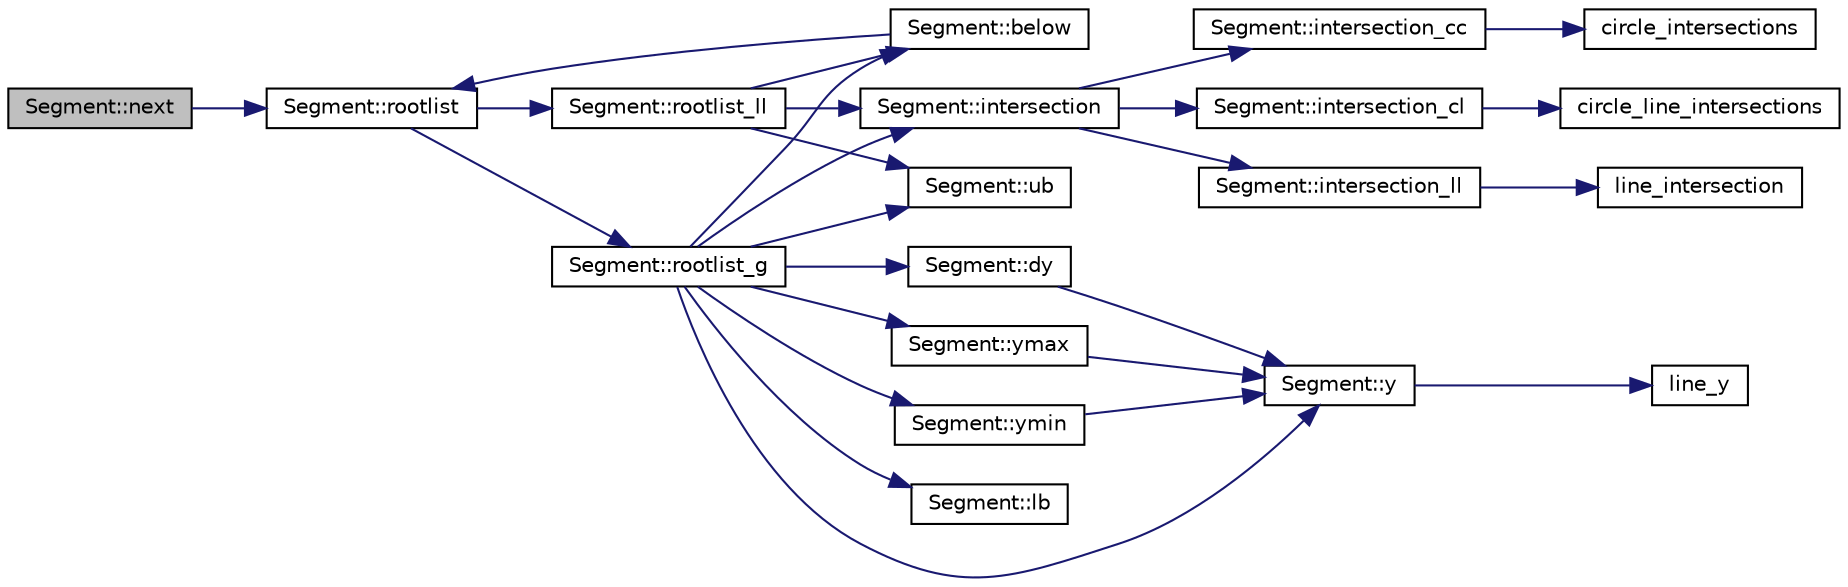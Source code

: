 digraph "Segment::next"
{
 // LATEX_PDF_SIZE
  edge [fontname="Helvetica",fontsize="10",labelfontname="Helvetica",labelfontsize="10"];
  node [fontname="Helvetica",fontsize="10",shape=record];
  rankdir="LR";
  Node1 [label="Segment::next",height=0.2,width=0.4,color="black", fillcolor="grey75", style="filled", fontcolor="black",tooltip=" "];
  Node1 -> Node2 [color="midnightblue",fontsize="10",style="solid",fontname="Helvetica"];
  Node2 [label="Segment::rootlist",height=0.2,width=0.4,color="black", fillcolor="white", style="filled",URL="$dd/dd2/class_segment.html#aec86a160c8dc91878669b37247af69c3",tooltip=" "];
  Node2 -> Node3 [color="midnightblue",fontsize="10",style="solid",fontname="Helvetica"];
  Node3 [label="Segment::rootlist_g",height=0.2,width=0.4,color="black", fillcolor="white", style="filled",URL="$dd/dd2/class_segment.html#ac35efa02de1a9a42ec3a5e1600253f89",tooltip=" "];
  Node3 -> Node4 [color="midnightblue",fontsize="10",style="solid",fontname="Helvetica"];
  Node4 [label="Segment::below",height=0.2,width=0.4,color="black", fillcolor="white", style="filled",URL="$dd/dd2/class_segment.html#adc44386683766560ee602eb36ed109a8",tooltip=" "];
  Node4 -> Node2 [color="midnightblue",fontsize="10",style="solid",fontname="Helvetica"];
  Node3 -> Node5 [color="midnightblue",fontsize="10",style="solid",fontname="Helvetica"];
  Node5 [label="Segment::dy",height=0.2,width=0.4,color="black", fillcolor="white", style="filled",URL="$dd/dd2/class_segment.html#a8fcbe9d1264d0df68faa7e817757fd11",tooltip=" "];
  Node5 -> Node6 [color="midnightblue",fontsize="10",style="solid",fontname="Helvetica"];
  Node6 [label="Segment::y",height=0.2,width=0.4,color="black", fillcolor="white", style="filled",URL="$dd/dd2/class_segment.html#a1bf3d6f2d733f66b849250bc68f0dbc3",tooltip=" "];
  Node6 -> Node7 [color="midnightblue",fontsize="10",style="solid",fontname="Helvetica"];
  Node7 [label="line_y",height=0.2,width=0.4,color="black", fillcolor="white", style="filled",URL="$d0/d11/arrange_8_c.html#a6f496b0506cabd24271f356eb9a2921e",tooltip=" "];
  Node3 -> Node8 [color="midnightblue",fontsize="10",style="solid",fontname="Helvetica"];
  Node8 [label="Segment::intersection",height=0.2,width=0.4,color="black", fillcolor="white", style="filled",URL="$dd/dd2/class_segment.html#aecb00250db12b03c20e672ebd8644b96",tooltip=" "];
  Node8 -> Node9 [color="midnightblue",fontsize="10",style="solid",fontname="Helvetica"];
  Node9 [label="Segment::intersection_cc",height=0.2,width=0.4,color="black", fillcolor="white", style="filled",URL="$dd/dd2/class_segment.html#a8263429190593d0cd5f581dc63c36ee7",tooltip=" "];
  Node9 -> Node10 [color="midnightblue",fontsize="10",style="solid",fontname="Helvetica"];
  Node10 [label="circle_intersections",height=0.2,width=0.4,color="black", fillcolor="white", style="filled",URL="$d0/d11/arrange_8_c.html#a043ee172acd7f5a71489cdc610bdc0b4",tooltip=" "];
  Node8 -> Node11 [color="midnightblue",fontsize="10",style="solid",fontname="Helvetica"];
  Node11 [label="Segment::intersection_cl",height=0.2,width=0.4,color="black", fillcolor="white", style="filled",URL="$dd/dd2/class_segment.html#a02acf3d685aebe72d61ff1dd07113bd1",tooltip=" "];
  Node11 -> Node12 [color="midnightblue",fontsize="10",style="solid",fontname="Helvetica"];
  Node12 [label="circle_line_intersections",height=0.2,width=0.4,color="black", fillcolor="white", style="filled",URL="$d0/d11/arrange_8_c.html#ace0a3ae8d5ecbd78b3f0172f004f0a9f",tooltip=" "];
  Node8 -> Node13 [color="midnightblue",fontsize="10",style="solid",fontname="Helvetica"];
  Node13 [label="Segment::intersection_ll",height=0.2,width=0.4,color="black", fillcolor="white", style="filled",URL="$dd/dd2/class_segment.html#a228e875ed2160169de980dde2f68dc76",tooltip=" "];
  Node13 -> Node14 [color="midnightblue",fontsize="10",style="solid",fontname="Helvetica"];
  Node14 [label="line_intersection",height=0.2,width=0.4,color="black", fillcolor="white", style="filled",URL="$d0/d11/arrange_8_c.html#a62c6d133cf66d38e3d773f3aa4f0c2da",tooltip=" "];
  Node3 -> Node15 [color="midnightblue",fontsize="10",style="solid",fontname="Helvetica"];
  Node15 [label="Segment::lb",height=0.2,width=0.4,color="black", fillcolor="white", style="filled",URL="$dd/dd2/class_segment.html#afab334407697698cf4bf65e8cadac7d2",tooltip=" "];
  Node3 -> Node16 [color="midnightblue",fontsize="10",style="solid",fontname="Helvetica"];
  Node16 [label="Segment::ub",height=0.2,width=0.4,color="black", fillcolor="white", style="filled",URL="$dd/dd2/class_segment.html#a4e9a06ff1ff8ed2084550147a96ecf4b",tooltip=" "];
  Node3 -> Node6 [color="midnightblue",fontsize="10",style="solid",fontname="Helvetica"];
  Node3 -> Node17 [color="midnightblue",fontsize="10",style="solid",fontname="Helvetica"];
  Node17 [label="Segment::ymax",height=0.2,width=0.4,color="black", fillcolor="white", style="filled",URL="$dd/dd2/class_segment.html#a7dd8fda28abda59ebf4fb5191ff31db2",tooltip=" "];
  Node17 -> Node6 [color="midnightblue",fontsize="10",style="solid",fontname="Helvetica"];
  Node3 -> Node18 [color="midnightblue",fontsize="10",style="solid",fontname="Helvetica"];
  Node18 [label="Segment::ymin",height=0.2,width=0.4,color="black", fillcolor="white", style="filled",URL="$dd/dd2/class_segment.html#aca7e983815a74b9388062992844ff43b",tooltip=" "];
  Node18 -> Node6 [color="midnightblue",fontsize="10",style="solid",fontname="Helvetica"];
  Node2 -> Node19 [color="midnightblue",fontsize="10",style="solid",fontname="Helvetica"];
  Node19 [label="Segment::rootlist_ll",height=0.2,width=0.4,color="black", fillcolor="white", style="filled",URL="$dd/dd2/class_segment.html#a997dbe07294f7ed2381603d3392f58a2",tooltip=" "];
  Node19 -> Node4 [color="midnightblue",fontsize="10",style="solid",fontname="Helvetica"];
  Node19 -> Node8 [color="midnightblue",fontsize="10",style="solid",fontname="Helvetica"];
  Node19 -> Node16 [color="midnightblue",fontsize="10",style="solid",fontname="Helvetica"];
}
